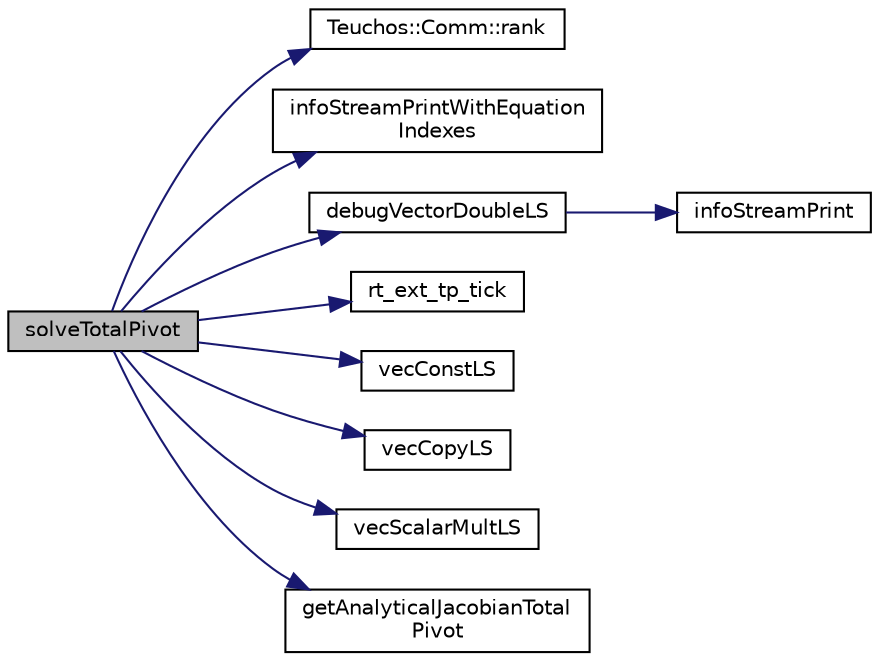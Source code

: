 digraph "solveTotalPivot"
{
  edge [fontname="Helvetica",fontsize="10",labelfontname="Helvetica",labelfontsize="10"];
  node [fontname="Helvetica",fontsize="10",shape=record];
  rankdir="LR";
  Node36 [label="solveTotalPivot",height=0.2,width=0.4,color="black", fillcolor="grey75", style="filled", fontcolor="black"];
  Node36 -> Node37 [color="midnightblue",fontsize="10",style="solid",fontname="Helvetica"];
  Node37 [label="Teuchos::Comm::rank",height=0.2,width=0.4,color="black", fillcolor="white", style="filled",URL="$d3/dc8/class_teuchos_1_1_comm.html#a36d542c77eb416a5295f0268e6b28411",tooltip="Get the process rank. "];
  Node36 -> Node38 [color="midnightblue",fontsize="10",style="solid",fontname="Helvetica"];
  Node38 [label="infoStreamPrintWithEquation\lIndexes",height=0.2,width=0.4,color="black", fillcolor="white", style="filled",URL="$d8/d3d/omc__error_8c.html#a2a96c167550f8d6236d47f1d9cceec36"];
  Node36 -> Node39 [color="midnightblue",fontsize="10",style="solid",fontname="Helvetica"];
  Node39 [label="debugVectorDoubleLS",height=0.2,width=0.4,color="black", fillcolor="white", style="filled",URL="$d1/da3/linear_solver_total_pivot_8c.html#a4b2ac466e3c0a18f433eb0c68b44528c"];
  Node39 -> Node40 [color="midnightblue",fontsize="10",style="solid",fontname="Helvetica"];
  Node40 [label="infoStreamPrint",height=0.2,width=0.4,color="black", fillcolor="white", style="filled",URL="$d8/d3d/omc__error_8c.html#a10db3e5db0fc2d27b41ceafbbca0d2ad"];
  Node36 -> Node41 [color="midnightblue",fontsize="10",style="solid",fontname="Helvetica"];
  Node41 [label="rt_ext_tp_tick",height=0.2,width=0.4,color="black", fillcolor="white", style="filled",URL="$d7/d28/rtclock_8c.html#a7a8fa89eaf4aa15ad376434599985eb7"];
  Node36 -> Node42 [color="midnightblue",fontsize="10",style="solid",fontname="Helvetica"];
  Node42 [label="vecConstLS",height=0.2,width=0.4,color="black", fillcolor="white", style="filled",URL="$d1/da3/linear_solver_total_pivot_8c.html#a005ab3e1b27391682ac64fcb999a4074"];
  Node36 -> Node43 [color="midnightblue",fontsize="10",style="solid",fontname="Helvetica"];
  Node43 [label="vecCopyLS",height=0.2,width=0.4,color="black", fillcolor="white", style="filled",URL="$d1/da3/linear_solver_total_pivot_8c.html#a826b72c9d9a5ecbb167ff6ba1d185f3a"];
  Node36 -> Node44 [color="midnightblue",fontsize="10",style="solid",fontname="Helvetica"];
  Node44 [label="vecScalarMultLS",height=0.2,width=0.4,color="black", fillcolor="white", style="filled",URL="$d1/da3/linear_solver_total_pivot_8c.html#a01394ee3d13cbc326a151f6bd14138e1"];
  Node36 -> Node45 [color="midnightblue",fontsize="10",style="solid",fontname="Helvetica"];
  Node45 [label="getAnalyticalJacobianTotal\lPivot",height=0.2,width=0.4,color="black", fillcolor="white", style="filled",URL="$d1/da3/linear_solver_total_pivot_8c.html#aa855cfe9522b21d58a4400ec383be3f4"];
}
